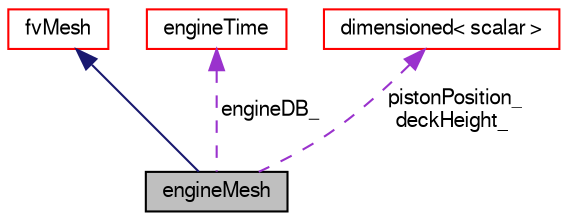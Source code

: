 digraph "engineMesh"
{
  bgcolor="transparent";
  edge [fontname="FreeSans",fontsize="10",labelfontname="FreeSans",labelfontsize="10"];
  node [fontname="FreeSans",fontsize="10",shape=record];
  Node33 [label="engineMesh",height=0.2,width=0.4,color="black", fillcolor="grey75", style="filled", fontcolor="black"];
  Node34 -> Node33 [dir="back",color="midnightblue",fontsize="10",style="solid",fontname="FreeSans"];
  Node34 [label="fvMesh",height=0.2,width=0.4,color="red",URL="$a22766.html",tooltip="Mesh data needed to do the Finite Volume discretisation. "];
  Node69 -> Node33 [dir="back",color="darkorchid3",fontsize="10",style="dashed",label=" engineDB_" ,fontname="FreeSans"];
  Node69 [label="engineTime",height=0.2,width=0.4,color="red",URL="$a21822.html",tooltip="Manage time in terms of engine RPM and crank-angle. "];
  Node91 -> Node33 [dir="back",color="darkorchid3",fontsize="10",style="dashed",label=" pistonPosition_\ndeckHeight_" ,fontname="FreeSans"];
  Node91 [label="dimensioned\< scalar \>",height=0.2,width=0.4,color="red",URL="$a26366.html"];
}
